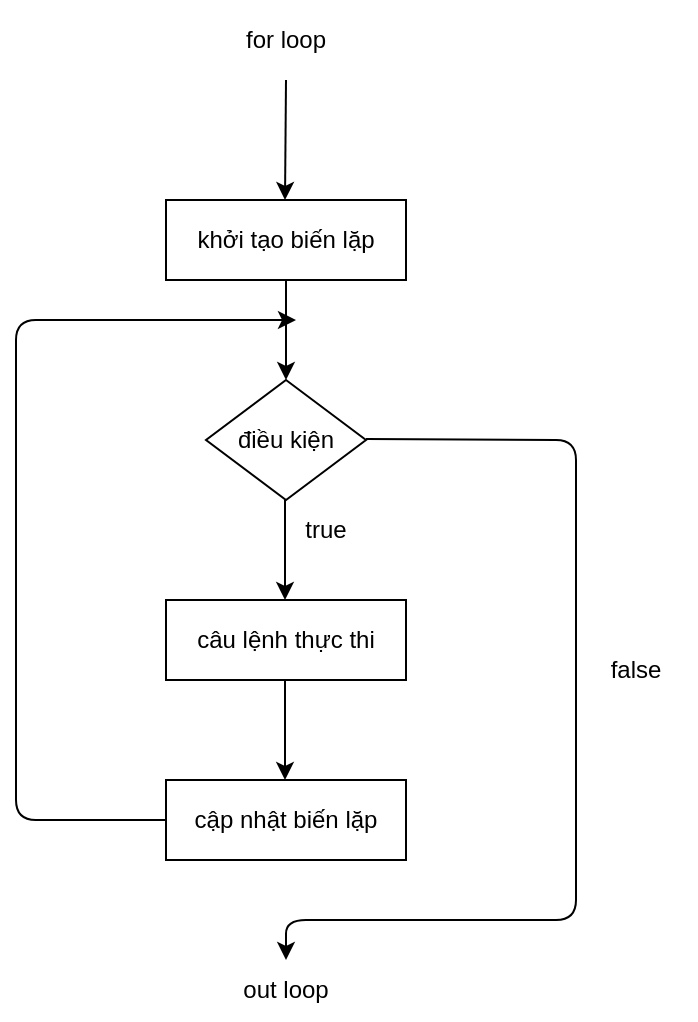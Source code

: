 <mxfile>
    <diagram id="GMIDt5Awa_-AZA4La1Vn" name="Page-1">
        <mxGraphModel dx="766" dy="568" grid="1" gridSize="10" guides="1" tooltips="1" connect="1" arrows="1" fold="1" page="1" pageScale="1" pageWidth="850" pageHeight="1100" math="0" shadow="0">
            <root>
                <mxCell id="0"/>
                <mxCell id="1" parent="0"/>
                <mxCell id="2" value="for loop&lt;br&gt;" style="text;strokeColor=none;align=center;fillColor=none;html=1;verticalAlign=middle;whiteSpace=wrap;rounded=0;" vertex="1" parent="1">
                    <mxGeometry x="340" y="50" width="70" height="40" as="geometry"/>
                </mxCell>
                <mxCell id="4" value="" style="edgeStyle=none;orthogonalLoop=1;jettySize=auto;html=1;" edge="1" parent="1">
                    <mxGeometry width="80" relative="1" as="geometry">
                        <mxPoint x="375" y="90" as="sourcePoint"/>
                        <mxPoint x="374.5" y="150" as="targetPoint"/>
                        <Array as="points"/>
                    </mxGeometry>
                </mxCell>
                <mxCell id="6" value="khởi tạo biến lặp" style="whiteSpace=wrap;html=1;" vertex="1" parent="1">
                    <mxGeometry x="315" y="150" width="120" height="40" as="geometry"/>
                </mxCell>
                <mxCell id="8" value="điều kiện" style="rhombus;whiteSpace=wrap;html=1;" vertex="1" parent="1">
                    <mxGeometry x="335" y="240" width="80" height="60" as="geometry"/>
                </mxCell>
                <mxCell id="9" value="câu lệnh thực thi" style="whiteSpace=wrap;html=1;" vertex="1" parent="1">
                    <mxGeometry x="315" y="350" width="120" height="40" as="geometry"/>
                </mxCell>
                <mxCell id="10" value="cập nhật biến lặp" style="whiteSpace=wrap;html=1;" vertex="1" parent="1">
                    <mxGeometry x="315" y="440" width="120" height="40" as="geometry"/>
                </mxCell>
                <mxCell id="11" value="" style="edgeStyle=none;orthogonalLoop=1;jettySize=auto;html=1;exitX=0.5;exitY=1;exitDx=0;exitDy=0;entryX=0.5;entryY=0;entryDx=0;entryDy=0;" edge="1" parent="1" source="6" target="8">
                    <mxGeometry width="80" relative="1" as="geometry">
                        <mxPoint x="390" y="310" as="sourcePoint"/>
                        <mxPoint x="470" y="310" as="targetPoint"/>
                        <Array as="points"/>
                    </mxGeometry>
                </mxCell>
                <mxCell id="12" value="" style="edgeStyle=none;orthogonalLoop=1;jettySize=auto;html=1;exitX=0.5;exitY=1;exitDx=0;exitDy=0;entryX=0.5;entryY=0;entryDx=0;entryDy=0;" edge="1" parent="1">
                    <mxGeometry width="80" relative="1" as="geometry">
                        <mxPoint x="374.5" y="390" as="sourcePoint"/>
                        <mxPoint x="374.5" y="440" as="targetPoint"/>
                        <Array as="points"/>
                    </mxGeometry>
                </mxCell>
                <mxCell id="13" value="" style="edgeStyle=none;orthogonalLoop=1;jettySize=auto;html=1;exitX=0.5;exitY=1;exitDx=0;exitDy=0;entryX=0.5;entryY=0;entryDx=0;entryDy=0;" edge="1" parent="1">
                    <mxGeometry width="80" relative="1" as="geometry">
                        <mxPoint x="374.5" y="300" as="sourcePoint"/>
                        <mxPoint x="374.5" y="350" as="targetPoint"/>
                        <Array as="points"/>
                    </mxGeometry>
                </mxCell>
                <mxCell id="15" value="out loop&lt;br&gt;" style="text;strokeColor=none;align=center;fillColor=none;html=1;verticalAlign=middle;whiteSpace=wrap;rounded=0;" vertex="1" parent="1">
                    <mxGeometry x="345" y="530" width="60" height="30" as="geometry"/>
                </mxCell>
                <mxCell id="16" value="" style="edgeStyle=none;orthogonalLoop=1;jettySize=auto;html=1;entryX=0.5;entryY=0;entryDx=0;entryDy=0;" edge="1" parent="1" target="15">
                    <mxGeometry width="80" relative="1" as="geometry">
                        <mxPoint x="415" y="269.5" as="sourcePoint"/>
                        <mxPoint x="380" y="510" as="targetPoint"/>
                        <Array as="points">
                            <mxPoint x="520" y="270"/>
                            <mxPoint x="520" y="510"/>
                            <mxPoint x="375" y="510"/>
                        </Array>
                    </mxGeometry>
                </mxCell>
                <mxCell id="17" value="" style="edgeStyle=none;orthogonalLoop=1;jettySize=auto;html=1;exitX=0;exitY=0.5;exitDx=0;exitDy=0;" edge="1" parent="1" source="10">
                    <mxGeometry width="80" relative="1" as="geometry">
                        <mxPoint x="390" y="300" as="sourcePoint"/>
                        <mxPoint x="380" y="210" as="targetPoint"/>
                        <Array as="points">
                            <mxPoint x="240" y="460"/>
                            <mxPoint x="240" y="210"/>
                        </Array>
                    </mxGeometry>
                </mxCell>
                <mxCell id="18" value="true" style="text;strokeColor=none;align=center;fillColor=none;html=1;verticalAlign=middle;whiteSpace=wrap;rounded=0;" vertex="1" parent="1">
                    <mxGeometry x="365" y="300" width="60" height="30" as="geometry"/>
                </mxCell>
                <mxCell id="19" value="false" style="text;strokeColor=none;align=center;fillColor=none;html=1;verticalAlign=middle;whiteSpace=wrap;rounded=0;" vertex="1" parent="1">
                    <mxGeometry x="520" y="370" width="60" height="30" as="geometry"/>
                </mxCell>
            </root>
        </mxGraphModel>
    </diagram>
</mxfile>